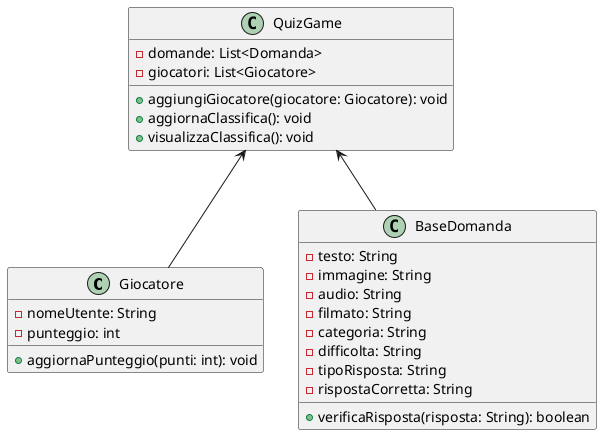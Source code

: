 @startuml
class Giocatore {
  - nomeUtente: String
  - punteggio: int
  + aggiornaPunteggio(punti: int): void
}

class BaseDomanda {
  - testo: String
  - immagine: String
  - audio: String
  - filmato: String
  - categoria: String
  - difficolta: String
  - tipoRisposta: String
  - rispostaCorretta: String
  + verificaRisposta(risposta: String): boolean
}

class QuizGame {
  - domande: List<Domanda>
  - giocatori: List<Giocatore>
  + aggiungiGiocatore(giocatore: Giocatore): void
  + aggiornaClassifica(): void
  + visualizzaClassifica(): void
}

Giocatore-u->QuizGame
BaseDomanda-u->QuizGame


@enduml
